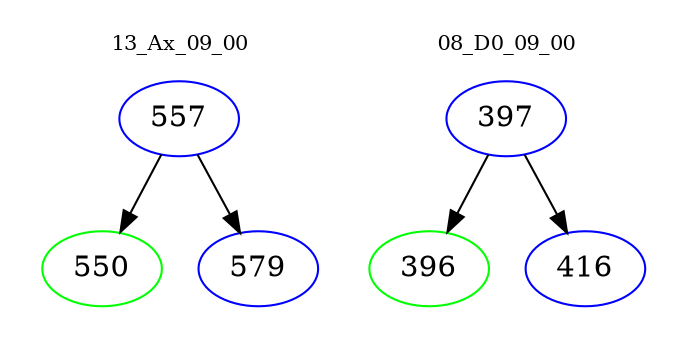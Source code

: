 digraph{
subgraph cluster_0 {
color = white
label = "13_Ax_09_00";
fontsize=10;
T0_557 [label="557", color="blue"]
T0_557 -> T0_550 [color="black"]
T0_550 [label="550", color="green"]
T0_557 -> T0_579 [color="black"]
T0_579 [label="579", color="blue"]
}
subgraph cluster_1 {
color = white
label = "08_D0_09_00";
fontsize=10;
T1_397 [label="397", color="blue"]
T1_397 -> T1_396 [color="black"]
T1_396 [label="396", color="green"]
T1_397 -> T1_416 [color="black"]
T1_416 [label="416", color="blue"]
}
}

